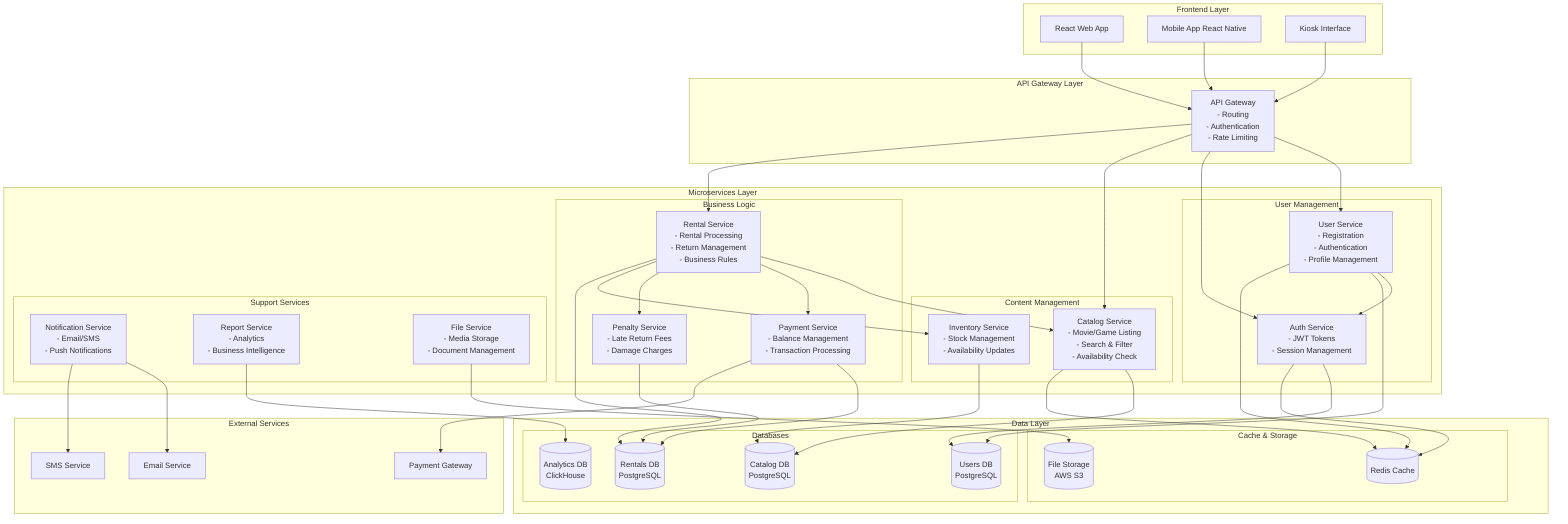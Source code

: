 flowchart TB
    subgraph "Frontend Layer"
        WEB[React Web App]
        MOBILE[Mobile App React Native]
        KIOSK[Kiosk Interface]
    end
    
    subgraph "API Gateway Layer"
        GATEWAY[API Gateway<br/>- Routing<br/>- Authentication<br/>- Rate Limiting]
    end
    
    subgraph "Microservices Layer"
        subgraph "User Management"
            USER_SVC[User Service<br/>- Registration<br/>- Authentication<br/>- Profile Management]
            AUTH_SVC[Auth Service<br/>- JWT Tokens<br/>- Session Management]
        end
        
        subgraph "Content Management"
            CATALOG_SVC[Catalog Service<br/>- Movie/Game Listing<br/>- Search & Filter<br/>- Availability Check]
            INVENTORY_SVC[Inventory Service<br/>- Stock Management<br/>- Availability Updates]
        end
        
        subgraph "Business Logic"
            RENTAL_SVC[Rental Service<br/>- Rental Processing<br/>- Return Management<br/>- Business Rules]
            PAYMENT_SVC[Payment Service<br/>- Balance Management<br/>- Transaction Processing]
            PENALTY_SVC[Penalty Service<br/>- Late Return Fees<br/>- Damage Charges]
        end
        
        subgraph "Support Services"
            NOTIFICATION_SVC[Notification Service<br/>- Email/SMS<br/>- Push Notifications]
            REPORT_SVC[Report Service<br/>- Analytics<br/>- Business Intelligence]
            FILE_SVC[File Service<br/>- Media Storage<br/>- Document Management]
        end
    end
    
    subgraph "Data Layer"
        subgraph "Databases"
            USER_DB[(Users DB<br/>PostgreSQL)]
            CATALOG_DB[(Catalog DB<br/>PostgreSQL)]
            RENTAL_DB[(Rentals DB<br/>PostgreSQL)]
            ANALYTICS_DB[(Analytics DB<br/>ClickHouse)]
        end
        
        subgraph "Cache & Storage"
            REDIS[(Redis Cache)]
            S3[(File Storage<br/>AWS S3)]
        end
    end
    
    subgraph "External Services"
        PAYMENT_GW[Payment Gateway]
        EMAIL_SVC[Email Service]
        SMS_SVC[SMS Service]
    end
    
    %% Frontend connections
    WEB --> GATEWAY
    MOBILE --> GATEWAY
    KIOSK --> GATEWAY
    
    %% API Gateway connections
    GATEWAY --> USER_SVC
    GATEWAY --> AUTH_SVC
    GATEWAY --> CATALOG_SVC
    GATEWAY --> RENTAL_SVC
    
    %% Service interconnections
    USER_SVC --> AUTH_SVC
    RENTAL_SVC --> CATALOG_SVC
    RENTAL_SVC --> PAYMENT_SVC
    RENTAL_SVC --> PENALTY_SVC
    RENTAL_SVC --> INVENTORY_SVC
    
    %% Database connections
    USER_SVC --> USER_DB
    AUTH_SVC --> USER_DB
    CATALOG_SVC --> CATALOG_DB
    INVENTORY_SVC --> CATALOG_DB
    RENTAL_SVC --> RENTAL_DB
    PAYMENT_SVC --> RENTAL_DB
    PENALTY_SVC --> RENTAL_DB
    REPORT_SVC --> ANALYTICS_DB
    
    %% Cache connections
    USER_SVC --> REDIS
    CATALOG_SVC --> REDIS
    AUTH_SVC --> REDIS
    
    %% External service connections
    PAYMENT_SVC --> PAYMENT_GW
    NOTIFICATION_SVC --> EMAIL_SVC
    NOTIFICATION_SVC --> SMS_SVC
    FILE_SVC --> S3